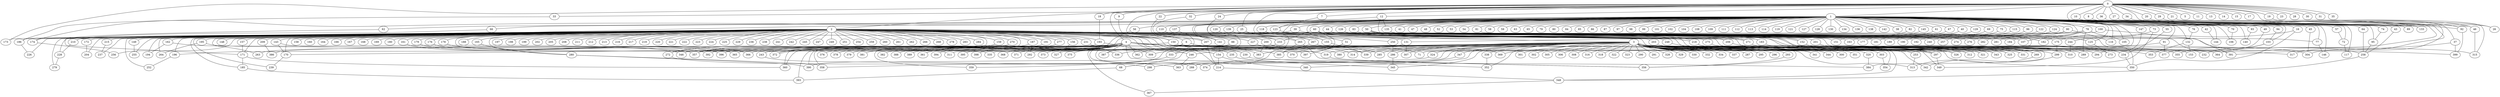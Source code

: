 
graph graphname {
    0 -- 1
0 -- 2
0 -- 3
0 -- 4
0 -- 5
0 -- 6
0 -- 7
0 -- 8
0 -- 9
0 -- 10
0 -- 11
0 -- 12
0 -- 13
0 -- 14
0 -- 15
0 -- 16
0 -- 17
0 -- 18
0 -- 19
0 -- 20
0 -- 21
0 -- 22
0 -- 23
0 -- 24
0 -- 25
0 -- 26
0 -- 27
0 -- 28
0 -- 29
0 -- 30
0 -- 31
0 -- 32
0 -- 33
0 -- 34
0 -- 35
0 -- 36
0 -- 37
0 -- 173
1 -- 38
1 -- 39
1 -- 40
1 -- 41
1 -- 42
1 -- 43
1 -- 44
1 -- 45
1 -- 46
1 -- 47
1 -- 48
1 -- 49
1 -- 50
1 -- 51
1 -- 52
1 -- 53
1 -- 54
1 -- 55
1 -- 56
1 -- 57
1 -- 58
1 -- 59
1 -- 60
1 -- 61
1 -- 62
1 -- 63
1 -- 64
1 -- 65
1 -- 66
1 -- 67
1 -- 68
1 -- 69
1 -- 70
1 -- 71
1 -- 72
1 -- 73
1 -- 74
1 -- 75
1 -- 76
1 -- 77
1 -- 78
1 -- 79
1 -- 80
1 -- 81
1 -- 82
1 -- 83
1 -- 84
1 -- 85
1 -- 86
1 -- 87
1 -- 88
1 -- 89
1 -- 90
1 -- 91
1 -- 92
1 -- 93
1 -- 94
1 -- 95
1 -- 96
1 -- 97
1 -- 98
1 -- 99
1 -- 100
1 -- 101
1 -- 102
1 -- 103
1 -- 104
1 -- 105
1 -- 106
1 -- 107
1 -- 108
1 -- 109
1 -- 110
1 -- 111
1 -- 112
1 -- 113
1 -- 114
1 -- 115
1 -- 116
1 -- 117
1 -- 118
1 -- 119
1 -- 120
1 -- 121
1 -- 122
1 -- 123
1 -- 124
1 -- 125
1 -- 126
1 -- 127
1 -- 128
1 -- 129
1 -- 130
1 -- 131
1 -- 132
1 -- 133
1 -- 134
1 -- 135
1 -- 136
1 -- 137
1 -- 138
1 -- 139
1 -- 140
1 -- 141
1 -- 142
1 -- 143
1 -- 144
1 -- 145
1 -- 146
1 -- 147
2 -- 148
2 -- 149
2 -- 150
2 -- 151
2 -- 152
2 -- 153
2 -- 154
2 -- 155
2 -- 156
2 -- 157
2 -- 158
2 -- 159
2 -- 160
2 -- 161
2 -- 162
2 -- 163
2 -- 164
2 -- 165
2 -- 166
2 -- 167
2 -- 168
2 -- 169
2 -- 170
2 -- 171
2 -- 172
2 -- 173
2 -- 174
2 -- 175
2 -- 176
2 -- 177
2 -- 178
2 -- 179
2 -- 180
2 -- 181
2 -- 182
2 -- 183
2 -- 184
2 -- 185
2 -- 186
2 -- 187
2 -- 188
2 -- 189
2 -- 190
2 -- 191
2 -- 192
2 -- 193
2 -- 194
2 -- 195
2 -- 196
2 -- 197
2 -- 198
2 -- 199
2 -- 200
2 -- 201
2 -- 202
2 -- 203
2 -- 204
2 -- 205
2 -- 206
2 -- 207
2 -- 208
2 -- 209
2 -- 210
2 -- 211
2 -- 212
2 -- 213
2 -- 214
2 -- 215
2 -- 216
2 -- 217
2 -- 218
2 -- 219
2 -- 220
2 -- 221
2 -- 222
2 -- 223
2 -- 224
2 -- 225
2 -- 226
2 -- 227
2 -- 228
2 -- 229
2 -- 230
2 -- 231
2 -- 232
2 -- 233
2 -- 234
2 -- 235
2 -- 236
2 -- 237
2 -- 238
2 -- 239
2 -- 240
2 -- 241
2 -- 242
2 -- 243
2 -- 244
2 -- 245
2 -- 246
2 -- 247
2 -- 248
2 -- 249
2 -- 250
2 -- 251
2 -- 252
2 -- 253
2 -- 254
2 -- 255
2 -- 256
2 -- 257
2 -- 258
2 -- 259
2 -- 260
2 -- 261
2 -- 262
2 -- 263
2 -- 264
2 -- 265
2 -- 266
2 -- 267
2 -- 268
2 -- 269
2 -- 270
2 -- 271
2 -- 272
2 -- 273
2 -- 274
2 -- 275
2 -- 276
2 -- 277
2 -- 278
2 -- 279
2 -- 280
2 -- 281
2 -- 282
2 -- 283
2 -- 284
2 -- 335
3 -- 285
3 -- 286
3 -- 287
3 -- 288
3 -- 289
3 -- 290
3 -- 291
3 -- 292
3 -- 293
3 -- 294
3 -- 295
3 -- 296
3 -- 297
3 -- 298
3 -- 299
3 -- 300
3 -- 301
3 -- 302
3 -- 303
3 -- 304
3 -- 305
3 -- 306
3 -- 307
3 -- 308
3 -- 309
3 -- 310
3 -- 311
3 -- 312
3 -- 313
3 -- 314
3 -- 315
3 -- 316
3 -- 317
3 -- 318
3 -- 319
3 -- 320
3 -- 321
3 -- 322
3 -- 323
3 -- 324
3 -- 325
3 -- 326
3 -- 327
3 -- 328
3 -- 329
3 -- 330
3 -- 331
3 -- 332
3 -- 333
3 -- 334
3 -- 335
3 -- 336
3 -- 337
3 -- 338
3 -- 339
3 -- 340
3 -- 341
3 -- 342
3 -- 343
3 -- 344
3 -- 345
3 -- 346
3 -- 347
3 -- 348
3 -- 349
3 -- 350
3 -- 351
3 -- 352
3 -- 353
3 -- 354
3 -- 355
3 -- 356
4 -- 384
4 -- 386
4 -- 387
4 -- 388
4 -- 389
4 -- 390
4 -- 385
4 -- 392
4 -- 393
4 -- 394
4 -- 395
4 -- 396
4 -- 397
4 -- 398
4 -- 399
4 -- 391
4 -- 357
4 -- 358
4 -- 359
4 -- 360
4 -- 361
4 -- 362
4 -- 363
4 -- 364
4 -- 365
4 -- 366
4 -- 367
4 -- 368
4 -- 369
4 -- 370
4 -- 371
4 -- 372
4 -- 373
4 -- 374
4 -- 375
4 -- 376
4 -- 377
4 -- 378
4 -- 379
4 -- 380
4 -- 381
4 -- 382
4 -- 383
6 -- 390
6 -- 387
6 -- 71
7 -- 123
8 -- 133
9 -- 150
10 -- 89
12 -- 107
12 -- 135
12 -- 174
16 -- 244
16 -- 350
18 -- 193
19 -- 26
20 -- 92
21 -- 315
22 -- 333
24 -- 200
25 -- 267
25 -- 265
27 -- 317
29 -- 46
32 -- 207
33 -- 186
34 -- 304
36 -- 364
37 -- 399
37 -- 391
39 -- 360
39 -- 125
40 -- 189
42 -- 144
43 -- 258
44 -- 343
45 -- 304
46 -- 315
49 -- 377
50 -- 218
50 -- 350
50 -- 384
50 -- 269
51 -- 370
51 -- 397
55 -- 234
56 -- 372
57 -- 72
60 -- 107
60 -- 233
60 -- 383
60 -- 77
60 -- 206
61 -- 177
62 -- 171
64 -- 258
66 -- 210
67 -- 181
68 -- 393
69 -- 192
70 -- 106
72 -- 117
73 -- 175
73 -- 349
74 -- 95
75 -- 240
76 -- 132
77 -- 146
78 -- 289
78 -- 105
78 -- 250
78 -- 182
81 -- 380
82 -- 151
83 -- 183
88 -- 362
88 -- 361
90 -- 116
90 -- 184
90 -- 210
91 -- 377
91 -- 369
92 -- 399
93 -- 140
94 -- 103
95 -- 258
96 -- 274
100 -- 391
100 -- 131
103 -- 232
103 -- 355
110 -- 141
115 -- 257
118 -- 155
118 -- 297
120 -- 233
122 -- 276
123 -- 326
124 -- 282
124 -- 281
125 -- 273
126 -- 271
129 -- 190
131 -- 307
131 -- 196
132 -- 353
132 -- 153
135 -- 152
137 -- 141
139 -- 363
141 -- 154
143 -- 170
143 -- 357
145 -- 163
147 -- 294
149 -- 255
150 -- 319
150 -- 170
152 -- 310
154 -- 340
154 -- 214
155 -- 339
156 -- 327
157 -- 171
159 -- 272
161 -- 392
162 -- 346
162 -- 194
165 -- 280
170 -- 239
171 -- 185
171 -- 360
172 -- 204
174 -- 256
175 -- 299
176 -- 365
178 -- 366
179 -- 396
183 -- 331
185 -- 393
186 -- 226
187 -- 292
187 -- 243
191 -- 372
193 -- 263
193 -- 309
195 -- 264
195 -- 311
196 -- 252
200 -- 383
200 -- 285
201 -- 234
203 -- 297
206 -- 269
207 -- 214
209 -- 386
210 -- 228
214 -- 348
215 -- 237
218 -- 312
218 -- 321
227 -- 314
227 -- 339
228 -- 279
230 -- 352
231 -- 336
233 -- 246
234 -- 350
235 -- 345
243 -- 288
244 -- 310
246 -- 363
248 -- 326
250 -- 286
253 -- 313
258 -- 348
265 -- 385
265 -- 356
267 -- 385
267 -- 297
269 -- 313
270 -- 357
271 -- 325
272 -- 298
275 -- 343
277 -- 361
280 -- 358
280 -- 390
286 -- 345
293 -- 356
297 -- 349
299 -- 342
303 -- 354
319 -- 356
320 -- 384
324 -- 358
333 -- 359
338 -- 352
347 -- 374
348 -- 367

}
